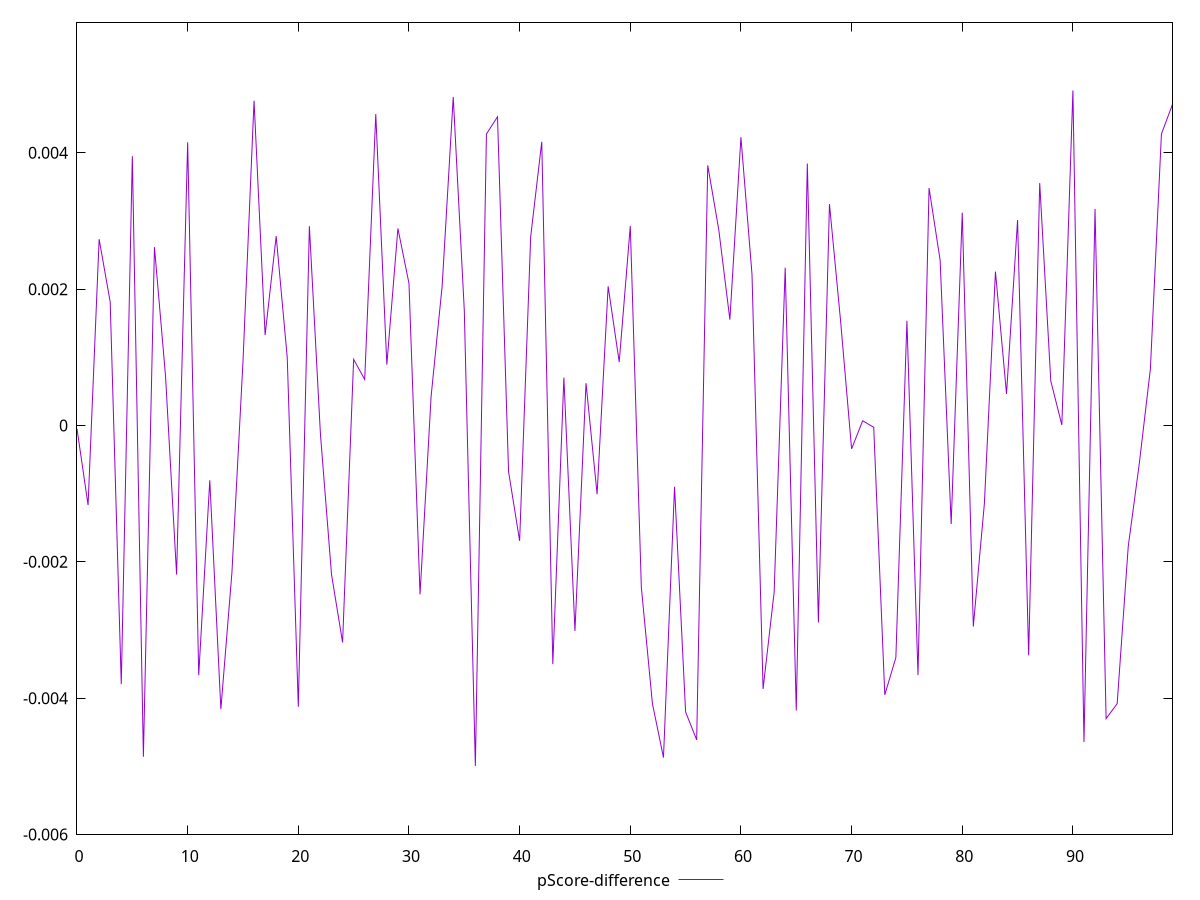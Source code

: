 reset

$pScoreDifference <<EOF
0 -0.000048153554976042984
1 -0.0011672721429133361
2 0.0027324331479781083
3 0.0018118077162028456
4 -0.0037940722548756023
5 0.003949290620868996
6 -0.004857494447805422
7 0.0026160184864194858
8 0.0007260711955408838
9 -0.0021867249355494722
10 0.004154495468894126
11 -0.003662024998219715
12 -0.0008034625048446639
13 -0.004160674121469116
14 -0.0021573047014241675
15 0.0009383243181041445
16 0.004763662829551596
17 0.001326465186741399
18 0.002777714735494447
19 0.000995201163724202
20 -0.00412539740769057
21 0.0029224202083102946
22 -0.00012850712028119465
23 -0.002184914778844296
24 -0.0031815884575603273
25 0.0009701169217222194
26 0.0006752498587880296
27 0.004567172899326455
28 0.0008923256279076419
29 0.002889795221624414
30 0.002084075610762801
31 -0.002477216191879619
32 0.0004263958851582015
33 0.0020481952132837544
34 0.004818460516969658
35 0.001688501118616903
36 -0.004993229137078947
37 0.00427555215518946
38 0.004527795313304883
39 -0.0006756075861512612
40 -0.0016923192844943147
41 0.0027716343540463793
42 0.004160786368095304
43 -0.003499545614523772
44 0.0007011918355495639
45 -0.0030122280046640526
46 0.0006208063182321921
47 -0.0010076709660576388
48 0.002041337382500924
49 0.000930918105499702
50 0.0029263415961058026
51 -0.0023735310555882613
52 -0.004077910140821511
53 -0.004870098187253508
54 -0.0008992042768057457
55 -0.0042021841487852735
56 -0.004610869098328446
57 0.0038155160582044045
58 0.002868036957736214
59 0.0015528177200799416
60 0.0042275474200850205
61 0.0022159576087651574
62 -0.0038641313700120607
63 -0.002445973411518941
64 0.0023148289128360755
65 -0.00418120028737933
66 0.0038419098703907084
67 -0.0028885037813364683
68 0.003247423075510056
69 0.0015431340029484555
70 -0.000342693226534279
71 0.0000695087719573273
72 -0.000026782465704949798
73 -0.003950422706831325
74 -0.0034041750658784786
75 0.001536064156679423
76 -0.003660591257919057
77 0.0034828309203871095
78 0.0024259400139489407
79 -0.0014448464188260846
80 0.0031219055998000234
81 -0.0029476613120808792
82 -0.001145482463421204
83 0.0022567618585517257
84 0.00046226938504247486
85 0.0030133200991876996
86 -0.0033712151948990243
87 0.0035554850168265373
88 0.0006538891127285396
89 0.000007984105409121478
90 0.004913780868001103
91 -0.004642513767889343
92 0.0031754659806025876
93 -0.004298319279710186
94 -0.004079341307810534
95 -0.0017739414968055561
96 -0.0005574220456429461
97 0.0008268018327570736
98 0.004275552155189127
99 0.004710846820639547
EOF

set key outside below
set xrange [0:99]
set yrange [-0.005993229137078947:0.005913780868001103]
set trange [-0.005993229137078947:0.005913780868001103]
set terminal svg size 640, 500 enhanced background rgb 'white'
set output "report_00015_2021-02-09T16-11-33.973Z/total-blocking-time/samples/pages/pScore-difference/values.svg"

plot $pScoreDifference title "pScore-difference" with line

reset
